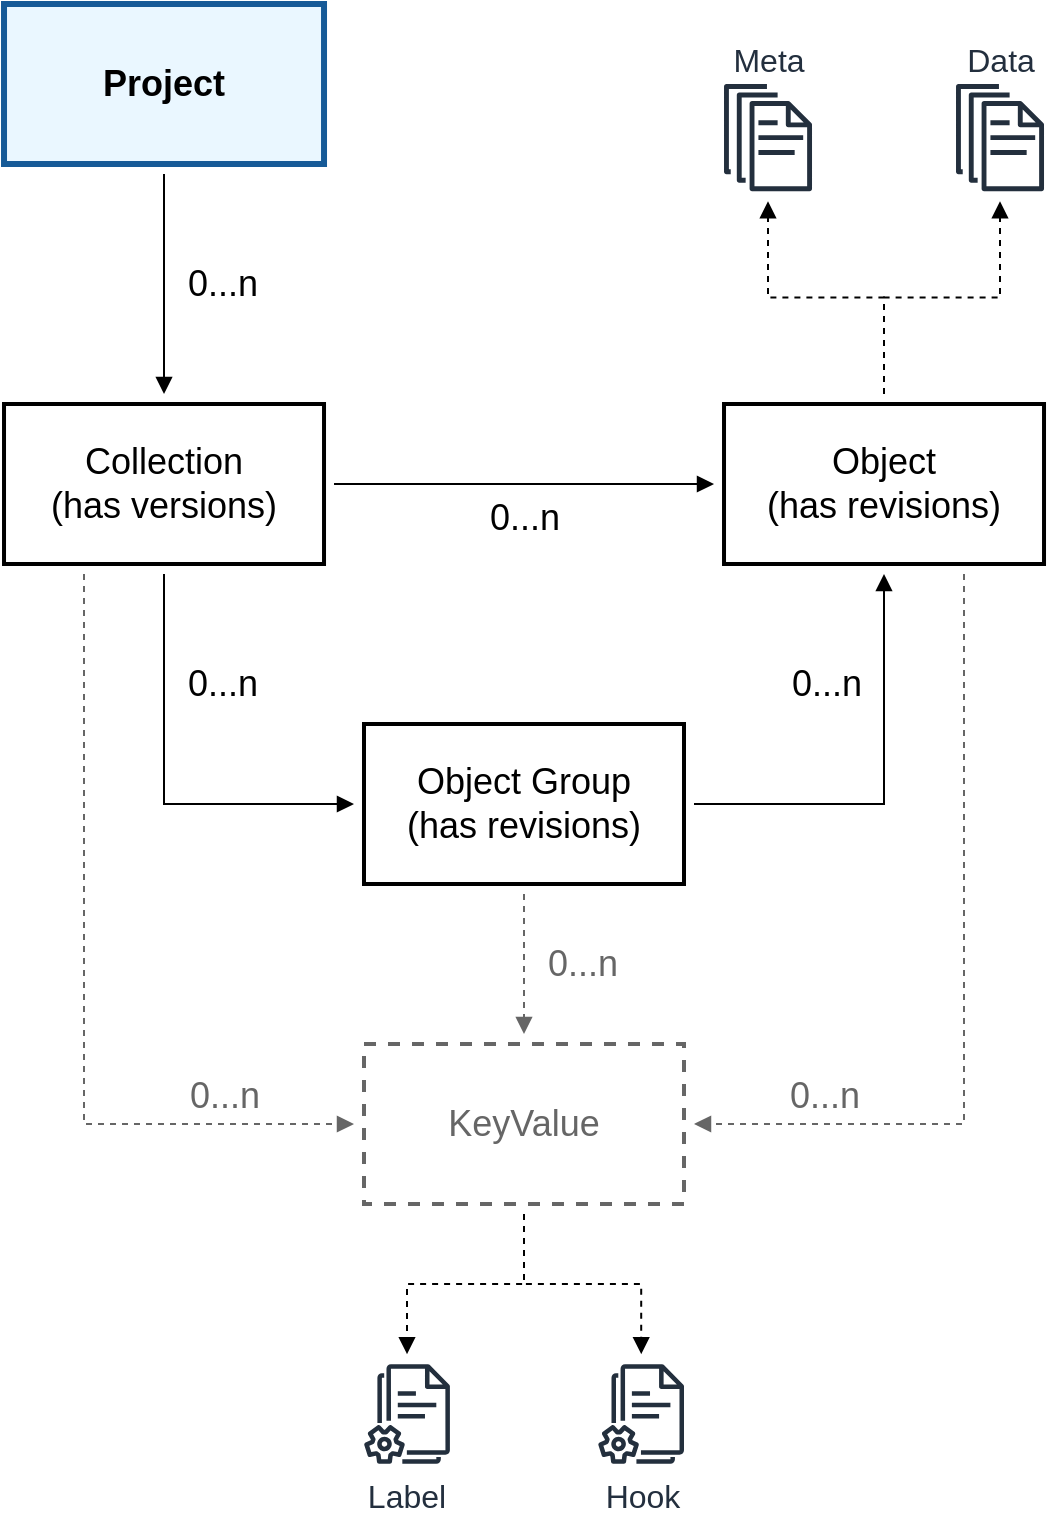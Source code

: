 <mxfile version="20.4.0" type="device"><diagram id="Ht1M8jgEwFfnCIfOTk4-" name="Page-1"><mxGraphModel dx="1422" dy="794" grid="1" gridSize="10" guides="1" tooltips="1" connect="1" arrows="1" fold="1" page="1" pageScale="1" pageWidth="1169" pageHeight="827" math="0" shadow="0"><root><mxCell id="0"/><mxCell id="1" parent="0"/><mxCell id="BF-NJ4ZRC7je2if8lPAY-17" value="0...n" style="edgeStyle=orthogonalEdgeStyle;rounded=0;orthogonalLoop=1;jettySize=auto;html=1;fontSize=18;endArrow=block;endFill=1;sourcePerimeterSpacing=5;targetPerimeterSpacing=5;labelPosition=right;verticalLabelPosition=middle;align=left;verticalAlign=middle;labelBackgroundColor=none;" parent="1" source="BF-NJ4ZRC7je2if8lPAY-1" target="BF-NJ4ZRC7je2if8lPAY-3" edge="1"><mxGeometry y="10" relative="1" as="geometry"><mxPoint as="offset"/></mxGeometry></mxCell><mxCell id="BF-NJ4ZRC7je2if8lPAY-1" value="Project" style="rounded=0;whiteSpace=wrap;html=1;fontSize=18;fontStyle=1;strokeWidth=3;fillColor=#eaf7ff;strokeColor=#165a97;" parent="1" vertex="1"><mxGeometry x="200.01" y="40" width="160" height="80" as="geometry"/></mxCell><mxCell id="BF-NJ4ZRC7je2if8lPAY-63" value="0...n" style="edgeStyle=orthogonalEdgeStyle;rounded=0;orthogonalLoop=1;jettySize=auto;html=1;fontSize=18;endArrow=block;endFill=1;sourcePerimeterSpacing=5;targetPerimeterSpacing=5;labelPosition=center;verticalLabelPosition=bottom;align=center;verticalAlign=top;labelBackgroundColor=none;" parent="1" source="BF-NJ4ZRC7je2if8lPAY-3" target="BF-NJ4ZRC7je2if8lPAY-33" edge="1"><mxGeometry relative="1" as="geometry"/></mxCell><mxCell id="BF-NJ4ZRC7je2if8lPAY-64" value="&lt;div&gt;0...n&lt;/div&gt;" style="edgeStyle=orthogonalEdgeStyle;rounded=0;orthogonalLoop=1;jettySize=auto;html=1;fontSize=18;endArrow=block;endFill=1;sourcePerimeterSpacing=5;targetPerimeterSpacing=5;labelPosition=right;verticalLabelPosition=middle;align=left;verticalAlign=middle;spacingLeft=10;labelBackgroundColor=none;" parent="1" source="BF-NJ4ZRC7je2if8lPAY-3" target="BF-NJ4ZRC7je2if8lPAY-5" edge="1"><mxGeometry x="-0.476" relative="1" as="geometry"><Array as="points"><mxPoint x="280" y="440"/></Array><mxPoint as="offset"/></mxGeometry></mxCell><mxCell id="BF-NJ4ZRC7je2if8lPAY-3" value="&lt;div&gt;Collection&lt;/div&gt;&lt;div&gt;(has versions)&lt;/div&gt;" style="rounded=0;whiteSpace=wrap;html=1;fontSize=18;fontStyle=0;strokeWidth=2;" parent="1" vertex="1"><mxGeometry x="200.01" y="240" width="160" height="80" as="geometry"/></mxCell><mxCell id="BF-NJ4ZRC7je2if8lPAY-5" value="&lt;div&gt;Object Group&lt;/div&gt;&lt;div&gt;(has revisions)&lt;br&gt;&lt;/div&gt;" style="rounded=0;whiteSpace=wrap;html=1;fontSize=18;fontStyle=0;strokeWidth=2;" parent="1" vertex="1"><mxGeometry x="380" y="400" width="160" height="80" as="geometry"/></mxCell><mxCell id="BF-NJ4ZRC7je2if8lPAY-70" style="edgeStyle=orthogonalEdgeStyle;rounded=0;orthogonalLoop=1;jettySize=auto;html=1;fontSize=14;endArrow=block;endFill=1;sourcePerimeterSpacing=5;targetPerimeterSpacing=5;dashed=1;labelBackgroundColor=none;" parent="1" source="BF-NJ4ZRC7je2if8lPAY-33" target="BF-NJ4ZRC7je2if8lPAY-68" edge="1"><mxGeometry relative="1" as="geometry"/></mxCell><mxCell id="BF-NJ4ZRC7je2if8lPAY-71" style="edgeStyle=orthogonalEdgeStyle;rounded=0;orthogonalLoop=1;jettySize=auto;html=1;dashed=1;fontSize=14;endArrow=block;endFill=1;sourcePerimeterSpacing=5;targetPerimeterSpacing=5;labelBackgroundColor=none;" parent="1" source="BF-NJ4ZRC7je2if8lPAY-33" target="BF-NJ4ZRC7je2if8lPAY-69" edge="1"><mxGeometry relative="1" as="geometry"/></mxCell><mxCell id="BF-NJ4ZRC7je2if8lPAY-33" value="&lt;div&gt;Object&lt;/div&gt;&lt;div&gt;(has revisions)&lt;br&gt;&lt;/div&gt;" style="rounded=0;whiteSpace=wrap;html=1;fontSize=18;fontStyle=0;strokeWidth=2;" parent="1" vertex="1"><mxGeometry x="560.01" y="240" width="160" height="80" as="geometry"/></mxCell><mxCell id="BF-NJ4ZRC7je2if8lPAY-68" value="Meta" style="sketch=0;outlineConnect=0;fontColor=#232F3E;gradientColor=none;fillColor=#232F3D;strokeColor=none;dashed=0;verticalLabelPosition=top;verticalAlign=bottom;align=center;html=1;fontSize=16;fontStyle=0;aspect=fixed;pointerEvents=1;shape=mxgraph.aws4.documents;strokeWidth=1;labelPosition=center;" parent="1" vertex="1"><mxGeometry x="560.01" y="80" width="44" height="53.63" as="geometry"/></mxCell><mxCell id="BF-NJ4ZRC7je2if8lPAY-69" value="Data" style="sketch=0;outlineConnect=0;fontColor=#232F3E;gradientColor=none;fillColor=#232F3D;strokeColor=none;dashed=0;verticalLabelPosition=top;verticalAlign=bottom;align=center;html=1;fontSize=16;fontStyle=0;aspect=fixed;pointerEvents=1;shape=mxgraph.aws4.documents;strokeWidth=1;labelPosition=center;" parent="1" vertex="1"><mxGeometry x="676.01" y="80" width="44" height="53.63" as="geometry"/></mxCell><mxCell id="rCBQInFRsI0CBHKIbW-J-4" value="&lt;div&gt;0...n&lt;/div&gt;" style="edgeStyle=orthogonalEdgeStyle;rounded=0;orthogonalLoop=1;jettySize=auto;html=1;fontSize=18;endArrow=block;endFill=1;sourcePerimeterSpacing=5;targetPerimeterSpacing=5;labelPosition=left;verticalLabelPosition=middle;align=right;verticalAlign=middle;spacingLeft=0;labelBackgroundColor=none;spacingRight=10;" parent="1" source="BF-NJ4ZRC7je2if8lPAY-5" target="BF-NJ4ZRC7je2if8lPAY-33" edge="1"><mxGeometry x="0.476" relative="1" as="geometry"><mxPoint x="290.01" y="335" as="sourcePoint"/><mxPoint x="290.01" y="485" as="targetPoint"/><mxPoint as="offset"/></mxGeometry></mxCell><mxCell id="wNNHbhRPh81jo8ROfXnw-12" style="edgeStyle=orthogonalEdgeStyle;rounded=0;orthogonalLoop=1;jettySize=auto;html=1;dashed=1;targetPerimeterSpacing=5;sourcePerimeterSpacing=5;endArrow=block;endFill=1;labelBackgroundColor=none;" parent="1" source="rCBQInFRsI0CBHKIbW-J-5" target="wNNHbhRPh81jo8ROfXnw-10" edge="1"><mxGeometry relative="1" as="geometry"/></mxCell><mxCell id="rCBQInFRsI0CBHKIbW-J-5" value="&lt;div&gt;KeyValue&lt;/div&gt;" style="rounded=0;whiteSpace=wrap;html=1;fontSize=18;fontStyle=0;strokeWidth=2;strokeColor=#666;fontColor=#666;dashed=1;" parent="1" vertex="1"><mxGeometry x="380" y="560" width="160" height="80" as="geometry"/></mxCell><mxCell id="rCBQInFRsI0CBHKIbW-J-7" value="0...n" style="edgeStyle=orthogonalEdgeStyle;rounded=0;orthogonalLoop=1;jettySize=auto;html=1;fontSize=18;endArrow=block;endFill=1;sourcePerimeterSpacing=5;targetPerimeterSpacing=5;labelPosition=right;verticalLabelPosition=middle;align=left;verticalAlign=middle;spacingLeft=10;dashed=1;strokeColor=#666666;fontColor=#666666;labelBackgroundColor=none;" parent="1" source="BF-NJ4ZRC7je2if8lPAY-5" target="rCBQInFRsI0CBHKIbW-J-5" edge="1"><mxGeometry relative="1" as="geometry"><mxPoint x="200.01" y="640" as="sourcePoint"/><mxPoint x="540.01" y="610" as="targetPoint"/><mxPoint as="offset"/><Array as="points"><mxPoint x="460" y="620"/><mxPoint x="460" y="620"/></Array></mxGeometry></mxCell><mxCell id="rCBQInFRsI0CBHKIbW-J-9" value="&lt;div style=&quot;font-size: 18px;&quot;&gt;0...n&lt;br style=&quot;font-size: 18px;&quot;&gt;&lt;/div&gt;" style="edgeStyle=orthogonalEdgeStyle;rounded=0;orthogonalLoop=1;jettySize=auto;html=1;fontSize=18;endArrow=block;endFill=1;sourcePerimeterSpacing=5;targetPerimeterSpacing=5;labelPosition=center;verticalLabelPosition=top;align=center;verticalAlign=bottom;spacingLeft=0;dashed=1;strokeColor=#666666;fontColor=#666666;labelBackgroundColor=none;" parent="1" source="BF-NJ4ZRC7je2if8lPAY-33" target="rCBQInFRsI0CBHKIbW-J-5" edge="1"><mxGeometry x="0.683" relative="1" as="geometry"><mxPoint x="290.01" y="575" as="sourcePoint"/><mxPoint x="450.01" y="685" as="targetPoint"/><mxPoint as="offset"/><Array as="points"><mxPoint x="680" y="600"/></Array></mxGeometry></mxCell><mxCell id="rCBQInFRsI0CBHKIbW-J-11" value="0...n" style="edgeStyle=orthogonalEdgeStyle;rounded=0;orthogonalLoop=1;jettySize=auto;html=1;fontSize=18;endArrow=block;endFill=1;sourcePerimeterSpacing=5;targetPerimeterSpacing=5;labelPosition=center;verticalLabelPosition=top;align=center;verticalAlign=bottom;spacingLeft=0;dashed=1;strokeColor=#666666;fontColor=#666666;labelBackgroundColor=none;" parent="1" source="BF-NJ4ZRC7je2if8lPAY-3" target="rCBQInFRsI0CBHKIbW-J-5" edge="1"><mxGeometry x="0.683" relative="1" as="geometry"><mxPoint x="290.053" y="575" as="sourcePoint"/><mxPoint x="449.967" y="685" as="targetPoint"/><mxPoint as="offset"/><Array as="points"><mxPoint x="240" y="600"/></Array></mxGeometry></mxCell><mxCell id="wNNHbhRPh81jo8ROfXnw-10" value="Label" style="sketch=0;outlineConnect=0;fontColor=#232F3E;gradientColor=none;fillColor=#232F3D;strokeColor=none;dashed=0;verticalLabelPosition=bottom;verticalAlign=top;align=center;html=1;fontSize=16;fontStyle=0;aspect=fixed;pointerEvents=1;shape=mxgraph.aws4.documents2;" parent="1" vertex="1"><mxGeometry x="380" y="720" width="42.95" height="50" as="geometry"/></mxCell><mxCell id="wNNHbhRPh81jo8ROfXnw-11" value="Hook" style="sketch=0;outlineConnect=0;fontColor=#232F3E;gradientColor=none;fillColor=#232F3D;strokeColor=none;dashed=0;verticalLabelPosition=bottom;verticalAlign=top;align=center;html=1;fontSize=16;fontStyle=0;aspect=fixed;pointerEvents=1;shape=mxgraph.aws4.documents2;" parent="1" vertex="1"><mxGeometry x="497.05" y="720" width="42.95" height="50" as="geometry"/></mxCell><mxCell id="wNNHbhRPh81jo8ROfXnw-13" style="edgeStyle=orthogonalEdgeStyle;rounded=0;orthogonalLoop=1;jettySize=auto;html=1;dashed=1;targetPerimeterSpacing=5;sourcePerimeterSpacing=5;endArrow=block;endFill=1;labelBackgroundColor=none;" parent="1" source="rCBQInFRsI0CBHKIbW-J-5" target="wNNHbhRPh81jo8ROfXnw-11" edge="1"><mxGeometry relative="1" as="geometry"><mxPoint x="469.99" y="775" as="sourcePoint"/><mxPoint x="411.49" y="832.076" as="targetPoint"/></mxGeometry></mxCell></root></mxGraphModel></diagram></mxfile>